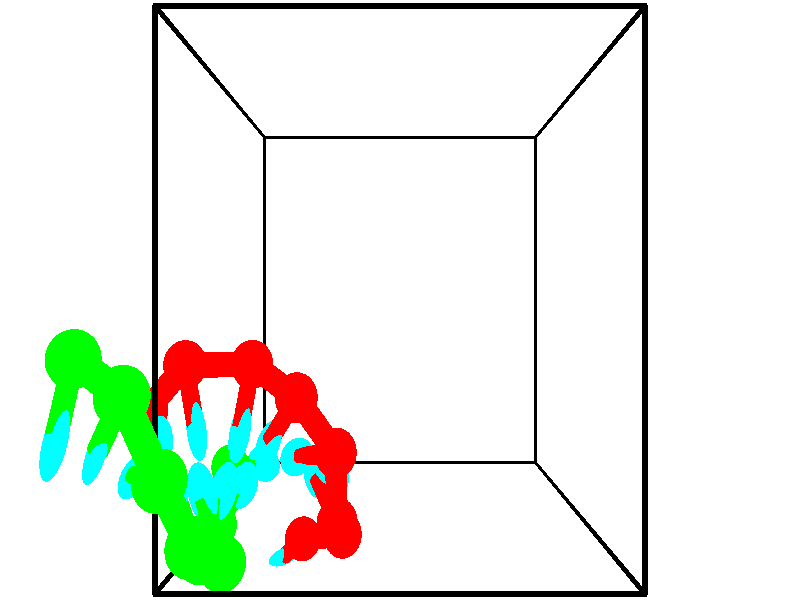 // switches for output
#declare DRAW_BASES = 1; // possible values are 0, 1; only relevant for DNA ribbons
#declare DRAW_BASES_TYPE = 3; // possible values are 1, 2, 3; only relevant for DNA ribbons
#declare DRAW_FOG = 0; // set to 1 to enable fog

#include "colors.inc"

#include "transforms.inc"
background { rgb <1, 1, 1>}

#default {
   normal{
       ripples 0.25
       frequency 0.20
       turbulence 0.2
       lambda 5
   }
	finish {
		phong 0.1
		phong_size 40.
	}
}

// original window dimensions: 1024x640


// camera settings

camera {
	sky <-0, 1, 0>
	up <-0, 1, 0>
	right 1.6 * <1, 0, 0>
	location <2.5, 2.5, 11.1562>
	look_at <2.5, 2.5, 2.5>
	direction <0, 0, -8.6562>
	angle 67.0682
}


# declare cpy_camera_pos = <2.5, 2.5, 11.1562>;
# if (DRAW_FOG = 1)
fog {
	fog_type 2
	up vnormalize(cpy_camera_pos)
	color rgbt<1,1,1,0.3>
	distance 1e-5
	fog_alt 3e-3
	fog_offset 4
}
# end


// LIGHTS

# declare lum = 6;
global_settings {
	ambient_light rgb lum * <0.05, 0.05, 0.05>
	max_trace_level 15
}# declare cpy_direct_light_amount = 0.25;
light_source
{	1000 * <-1, -1, 1>,
	rgb lum * cpy_direct_light_amount
	parallel
}

light_source
{	1000 * <1, 1, -1>,
	rgb lum * cpy_direct_light_amount
	parallel
}

// strand 0

// nucleotide -1

// particle -1
sphere {
	<1.138673, -0.290011, 2.688646> 0.250000
	pigment { color rgbt <1,0,0,0> }
	no_shadow
}
cylinder {
	<0.933350, -0.505165, 2.421156>,  <0.810155, -0.634258, 2.260662>, 0.100000
	pigment { color rgbt <1,0,0,0> }
	no_shadow
}
cylinder {
	<0.933350, -0.505165, 2.421156>,  <1.138673, -0.290011, 2.688646>, 0.100000
	pigment { color rgbt <1,0,0,0> }
	no_shadow
}

// particle -1
sphere {
	<0.933350, -0.505165, 2.421156> 0.100000
	pigment { color rgbt <1,0,0,0> }
	no_shadow
}
sphere {
	0, 1
	scale<0.080000,0.200000,0.300000>
	matrix <-0.237217, 0.837783, -0.491781,
		0.824769, -0.093801, -0.557635,
		-0.513307, -0.537886, -0.668727,
		0.779357, -0.666531, 2.220539>
	pigment { color rgbt <0,1,1,0> }
	no_shadow
}
cylinder {
	<1.742425, -0.088788, 3.165642>,  <1.138673, -0.290011, 2.688646>, 0.130000
	pigment { color rgbt <1,0,0,0> }
	no_shadow
}

// nucleotide -1

// particle -1
sphere {
	<1.742425, -0.088788, 3.165642> 0.250000
	pigment { color rgbt <1,0,0,0> }
	no_shadow
}
cylinder {
	<1.690620, 0.288559, 3.043472>,  <1.659538, 0.514967, 2.970171>, 0.100000
	pigment { color rgbt <1,0,0,0> }
	no_shadow
}
cylinder {
	<1.690620, 0.288559, 3.043472>,  <1.742425, -0.088788, 3.165642>, 0.100000
	pigment { color rgbt <1,0,0,0> }
	no_shadow
}

// particle -1
sphere {
	<1.690620, 0.288559, 3.043472> 0.100000
	pigment { color rgbt <1,0,0,0> }
	no_shadow
}
sphere {
	0, 1
	scale<0.080000,0.200000,0.300000>
	matrix <-0.595536, 0.172275, 0.784639,
		0.792820, 0.283511, 0.539498,
		-0.129512, 0.943368, -0.305423,
		1.651767, 0.571569, 2.951845>
	pigment { color rgbt <0,1,1,0> }
	no_shadow
}
cylinder {
	<1.729864, 0.222001, 3.760025>,  <1.742425, -0.088788, 3.165642>, 0.130000
	pigment { color rgbt <1,0,0,0> }
	no_shadow
}

// nucleotide -1

// particle -1
sphere {
	<1.729864, 0.222001, 3.760025> 0.250000
	pigment { color rgbt <1,0,0,0> }
	no_shadow
}
cylinder {
	<1.540771, 0.438988, 3.482246>,  <1.427316, 0.569180, 3.315579>, 0.100000
	pigment { color rgbt <1,0,0,0> }
	no_shadow
}
cylinder {
	<1.540771, 0.438988, 3.482246>,  <1.729864, 0.222001, 3.760025>, 0.100000
	pigment { color rgbt <1,0,0,0> }
	no_shadow
}

// particle -1
sphere {
	<1.540771, 0.438988, 3.482246> 0.100000
	pigment { color rgbt <1,0,0,0> }
	no_shadow
}
sphere {
	0, 1
	scale<0.080000,0.200000,0.300000>
	matrix <-0.700083, 0.247410, 0.669830,
		0.535173, 0.802820, 0.262813,
		-0.472730, 0.542466, -0.694447,
		1.398952, 0.601727, 3.273912>
	pigment { color rgbt <0,1,1,0> }
	no_shadow
}
cylinder {
	<1.730304, 0.972298, 3.920928>,  <1.729864, 0.222001, 3.760025>, 0.130000
	pigment { color rgbt <1,0,0,0> }
	no_shadow
}

// nucleotide -1

// particle -1
sphere {
	<1.730304, 0.972298, 3.920928> 0.250000
	pigment { color rgbt <1,0,0,0> }
	no_shadow
}
cylinder {
	<1.420776, 0.897110, 3.678978>,  <1.235060, 0.851997, 3.533808>, 0.100000
	pigment { color rgbt <1,0,0,0> }
	no_shadow
}
cylinder {
	<1.420776, 0.897110, 3.678978>,  <1.730304, 0.972298, 3.920928>, 0.100000
	pigment { color rgbt <1,0,0,0> }
	no_shadow
}

// particle -1
sphere {
	<1.420776, 0.897110, 3.678978> 0.100000
	pigment { color rgbt <1,0,0,0> }
	no_shadow
}
sphere {
	0, 1
	scale<0.080000,0.200000,0.300000>
	matrix <-0.632839, 0.269891, 0.725723,
		0.026837, 0.944366, -0.327801,
		-0.773818, -0.187969, -0.604875,
		1.188631, 0.840719, 3.497516>
	pigment { color rgbt <0,1,1,0> }
	no_shadow
}
cylinder {
	<1.268849, 1.532467, 3.977234>,  <1.730304, 0.972298, 3.920928>, 0.130000
	pigment { color rgbt <1,0,0,0> }
	no_shadow
}

// nucleotide -1

// particle -1
sphere {
	<1.268849, 1.532467, 3.977234> 0.250000
	pigment { color rgbt <1,0,0,0> }
	no_shadow
}
cylinder {
	<1.042702, 1.238251, 3.827921>,  <0.907013, 1.061721, 3.738333>, 0.100000
	pigment { color rgbt <1,0,0,0> }
	no_shadow
}
cylinder {
	<1.042702, 1.238251, 3.827921>,  <1.268849, 1.532467, 3.977234>, 0.100000
	pigment { color rgbt <1,0,0,0> }
	no_shadow
}

// particle -1
sphere {
	<1.042702, 1.238251, 3.827921> 0.100000
	pigment { color rgbt <1,0,0,0> }
	no_shadow
}
sphere {
	0, 1
	scale<0.080000,0.200000,0.300000>
	matrix <-0.719734, 0.218857, 0.658851,
		-0.402915, 0.641158, -0.653128,
		-0.565369, -0.735539, -0.373282,
		0.873091, 1.017589, 3.715936>
	pigment { color rgbt <0,1,1,0> }
	no_shadow
}
cylinder {
	<0.692949, 1.843867, 3.774428>,  <1.268849, 1.532467, 3.977234>, 0.130000
	pigment { color rgbt <1,0,0,0> }
	no_shadow
}

// nucleotide -1

// particle -1
sphere {
	<0.692949, 1.843867, 3.774428> 0.250000
	pigment { color rgbt <1,0,0,0> }
	no_shadow
}
cylinder {
	<0.621849, 1.455505, 3.838617>,  <0.579189, 1.222489, 3.877131>, 0.100000
	pigment { color rgbt <1,0,0,0> }
	no_shadow
}
cylinder {
	<0.621849, 1.455505, 3.838617>,  <0.692949, 1.843867, 3.774428>, 0.100000
	pigment { color rgbt <1,0,0,0> }
	no_shadow
}

// particle -1
sphere {
	<0.621849, 1.455505, 3.838617> 0.100000
	pigment { color rgbt <1,0,0,0> }
	no_shadow
}
sphere {
	0, 1
	scale<0.080000,0.200000,0.300000>
	matrix <-0.710497, 0.239444, 0.661710,
		-0.680880, 0.003604, -0.732386,
		-0.177751, -0.970904, 0.160472,
		0.568524, 1.164234, 3.886759>
	pigment { color rgbt <0,1,1,0> }
	no_shadow
}
cylinder {
	<-0.108849, 1.843373, 3.825115>,  <0.692949, 1.843867, 3.774428>, 0.130000
	pigment { color rgbt <1,0,0,0> }
	no_shadow
}

// nucleotide -1

// particle -1
sphere {
	<-0.108849, 1.843373, 3.825115> 0.250000
	pigment { color rgbt <1,0,0,0> }
	no_shadow
}
cylinder {
	<0.014526, 1.487175, 3.958912>,  <0.088551, 1.273456, 4.039190>, 0.100000
	pigment { color rgbt <1,0,0,0> }
	no_shadow
}
cylinder {
	<0.014526, 1.487175, 3.958912>,  <-0.108849, 1.843373, 3.825115>, 0.100000
	pigment { color rgbt <1,0,0,0> }
	no_shadow
}

// particle -1
sphere {
	<0.014526, 1.487175, 3.958912> 0.100000
	pigment { color rgbt <1,0,0,0> }
	no_shadow
}
sphere {
	0, 1
	scale<0.080000,0.200000,0.300000>
	matrix <-0.735301, -0.000107, 0.677741,
		-0.603489, -0.454993, -0.654815,
		0.308437, -0.890495, 0.334492,
		0.107058, 1.220026, 4.059259>
	pigment { color rgbt <0,1,1,0> }
	no_shadow
}
cylinder {
	<-0.606994, 1.357542, 3.768457>,  <-0.108849, 1.843373, 3.825115>, 0.130000
	pigment { color rgbt <1,0,0,0> }
	no_shadow
}

// nucleotide -1

// particle -1
sphere {
	<-0.606994, 1.357542, 3.768457> 0.250000
	pigment { color rgbt <1,0,0,0> }
	no_shadow
}
cylinder {
	<-0.373787, 1.260437, 4.078594>,  <-0.233863, 1.202174, 4.264677>, 0.100000
	pigment { color rgbt <1,0,0,0> }
	no_shadow
}
cylinder {
	<-0.373787, 1.260437, 4.078594>,  <-0.606994, 1.357542, 3.768457>, 0.100000
	pigment { color rgbt <1,0,0,0> }
	no_shadow
}

// particle -1
sphere {
	<-0.373787, 1.260437, 4.078594> 0.100000
	pigment { color rgbt <1,0,0,0> }
	no_shadow
}
sphere {
	0, 1
	scale<0.080000,0.200000,0.300000>
	matrix <-0.777961, 0.108328, 0.618904,
		-0.234238, -0.964018, -0.125703,
		0.583017, -0.242763, 0.775343,
		-0.198882, 1.187608, 4.311197>
	pigment { color rgbt <0,1,1,0> }
	no_shadow
}
// strand 1

// nucleotide -1

// particle -1
sphere {
	<-0.761026, 2.007277, 5.124625> 0.250000
	pigment { color rgbt <0,1,0,0> }
	no_shadow
}
cylinder {
	<-0.787842, 1.634514, 5.267202>,  <-0.803931, 1.410856, 5.352749>, 0.100000
	pigment { color rgbt <0,1,0,0> }
	no_shadow
}
cylinder {
	<-0.787842, 1.634514, 5.267202>,  <-0.761026, 2.007277, 5.124625>, 0.100000
	pigment { color rgbt <0,1,0,0> }
	no_shadow
}

// particle -1
sphere {
	<-0.787842, 1.634514, 5.267202> 0.100000
	pigment { color rgbt <0,1,0,0> }
	no_shadow
}
sphere {
	0, 1
	scale<0.080000,0.200000,0.300000>
	matrix <0.609951, -0.320996, -0.724514,
		0.789598, 0.168843, 0.589938,
		-0.067039, -0.931908, 0.356444,
		-0.807954, 1.354941, 5.374135>
	pigment { color rgbt <0,1,1,0> }
	no_shadow
}
cylinder {
	<-0.140988, 1.734434, 5.415748>,  <-0.761026, 2.007277, 5.124625>, 0.130000
	pigment { color rgbt <0,1,0,0> }
	no_shadow
}

// nucleotide -1

// particle -1
sphere {
	<-0.140988, 1.734434, 5.415748> 0.250000
	pigment { color rgbt <0,1,0,0> }
	no_shadow
}
cylinder {
	<-0.361374, 1.437561, 5.263115>,  <-0.493605, 1.259437, 5.171535>, 0.100000
	pigment { color rgbt <0,1,0,0> }
	no_shadow
}
cylinder {
	<-0.361374, 1.437561, 5.263115>,  <-0.140988, 1.734434, 5.415748>, 0.100000
	pigment { color rgbt <0,1,0,0> }
	no_shadow
}

// particle -1
sphere {
	<-0.361374, 1.437561, 5.263115> 0.100000
	pigment { color rgbt <0,1,0,0> }
	no_shadow
}
sphere {
	0, 1
	scale<0.080000,0.200000,0.300000>
	matrix <0.785608, -0.307020, -0.537176,
		0.281530, -0.595738, 0.752221,
		-0.550963, -0.742182, -0.381581,
		-0.526663, 1.214906, 5.148641>
	pigment { color rgbt <0,1,1,0> }
	no_shadow
}
cylinder {
	<0.222340, 1.071078, 5.436323>,  <-0.140988, 1.734434, 5.415748>, 0.130000
	pigment { color rgbt <0,1,0,0> }
	no_shadow
}

// nucleotide -1

// particle -1
sphere {
	<0.222340, 1.071078, 5.436323> 0.250000
	pigment { color rgbt <0,1,0,0> }
	no_shadow
}
cylinder {
	<-0.048088, 1.020340, 5.145988>,  <-0.210345, 0.989897, 4.971788>, 0.100000
	pigment { color rgbt <0,1,0,0> }
	no_shadow
}
cylinder {
	<-0.048088, 1.020340, 5.145988>,  <0.222340, 1.071078, 5.436323>, 0.100000
	pigment { color rgbt <0,1,0,0> }
	no_shadow
}

// particle -1
sphere {
	<-0.048088, 1.020340, 5.145988> 0.100000
	pigment { color rgbt <0,1,0,0> }
	no_shadow
}
sphere {
	0, 1
	scale<0.080000,0.200000,0.300000>
	matrix <0.664890, -0.529573, -0.526758,
		-0.317566, -0.838727, 0.442367,
		-0.676072, -0.126845, -0.725836,
		-0.250909, 0.982287, 4.928237>
	pigment { color rgbt <0,1,1,0> }
	no_shadow
}
cylinder {
	<0.442527, 0.464652, 5.198749>,  <0.222340, 1.071078, 5.436323>, 0.130000
	pigment { color rgbt <0,1,0,0> }
	no_shadow
}

// nucleotide -1

// particle -1
sphere {
	<0.442527, 0.464652, 5.198749> 0.250000
	pigment { color rgbt <0,1,0,0> }
	no_shadow
}
cylinder {
	<0.239067, 0.660187, 4.915253>,  <0.116991, 0.777508, 4.745155>, 0.100000
	pigment { color rgbt <0,1,0,0> }
	no_shadow
}
cylinder {
	<0.239067, 0.660187, 4.915253>,  <0.442527, 0.464652, 5.198749>, 0.100000
	pigment { color rgbt <0,1,0,0> }
	no_shadow
}

// particle -1
sphere {
	<0.239067, 0.660187, 4.915253> 0.100000
	pigment { color rgbt <0,1,0,0> }
	no_shadow
}
sphere {
	0, 1
	scale<0.080000,0.200000,0.300000>
	matrix <0.617356, -0.366703, -0.695989,
		-0.600122, -0.791560, -0.115263,
		-0.508651, 0.488837, -0.708741,
		0.086472, 0.806838, 4.702631>
	pigment { color rgbt <0,1,1,0> }
	no_shadow
}
cylinder {
	<0.537176, 0.063117, 4.474835>,  <0.442527, 0.464652, 5.198749>, 0.130000
	pigment { color rgbt <0,1,0,0> }
	no_shadow
}

// nucleotide -1

// particle -1
sphere {
	<0.537176, 0.063117, 4.474835> 0.250000
	pigment { color rgbt <0,1,0,0> }
	no_shadow
}
cylinder {
	<0.370605, 0.407608, 4.358301>,  <0.270663, 0.614303, 4.288381>, 0.100000
	pigment { color rgbt <0,1,0,0> }
	no_shadow
}
cylinder {
	<0.370605, 0.407608, 4.358301>,  <0.537176, 0.063117, 4.474835>, 0.100000
	pigment { color rgbt <0,1,0,0> }
	no_shadow
}

// particle -1
sphere {
	<0.370605, 0.407608, 4.358301> 0.100000
	pigment { color rgbt <0,1,0,0> }
	no_shadow
}
sphere {
	0, 1
	scale<0.080000,0.200000,0.300000>
	matrix <0.449993, -0.083196, -0.889148,
		-0.789998, -0.501363, -0.352901,
		-0.416426, 0.861228, -0.291334,
		0.245678, 0.665976, 4.270901>
	pigment { color rgbt <0,1,1,0> }
	no_shadow
}
cylinder {
	<0.121491, -0.073083, 3.942127>,  <0.537176, 0.063117, 4.474835>, 0.130000
	pigment { color rgbt <0,1,0,0> }
	no_shadow
}

// nucleotide -1

// particle -1
sphere {
	<0.121491, -0.073083, 3.942127> 0.250000
	pigment { color rgbt <0,1,0,0> }
	no_shadow
}
cylinder {
	<0.263008, 0.299553, 3.908733>,  <0.347919, 0.523135, 3.888697>, 0.100000
	pigment { color rgbt <0,1,0,0> }
	no_shadow
}
cylinder {
	<0.263008, 0.299553, 3.908733>,  <0.121491, -0.073083, 3.942127>, 0.100000
	pigment { color rgbt <0,1,0,0> }
	no_shadow
}

// particle -1
sphere {
	<0.263008, 0.299553, 3.908733> 0.100000
	pigment { color rgbt <0,1,0,0> }
	no_shadow
}
sphere {
	0, 1
	scale<0.080000,0.200000,0.300000>
	matrix <0.460798, -0.251279, -0.851190,
		-0.813938, 0.262676, -0.518176,
		0.353794, 0.931590, -0.083485,
		0.369146, 0.579030, 3.883688>
	pigment { color rgbt <0,1,1,0> }
	no_shadow
}
cylinder {
	<0.108183, 0.033142, 3.266597>,  <0.121491, -0.073083, 3.942127>, 0.130000
	pigment { color rgbt <0,1,0,0> }
	no_shadow
}

// nucleotide -1

// particle -1
sphere {
	<0.108183, 0.033142, 3.266597> 0.250000
	pigment { color rgbt <0,1,0,0> }
	no_shadow
}
cylinder {
	<0.341354, 0.325058, 3.409482>,  <0.481257, 0.500207, 3.495213>, 0.100000
	pigment { color rgbt <0,1,0,0> }
	no_shadow
}
cylinder {
	<0.341354, 0.325058, 3.409482>,  <0.108183, 0.033142, 3.266597>, 0.100000
	pigment { color rgbt <0,1,0,0> }
	no_shadow
}

// particle -1
sphere {
	<0.341354, 0.325058, 3.409482> 0.100000
	pigment { color rgbt <0,1,0,0> }
	no_shadow
}
sphere {
	0, 1
	scale<0.080000,0.200000,0.300000>
	matrix <0.534628, -0.013445, -0.844980,
		-0.611855, 0.683540, -0.398003,
		0.582929, 0.729789, 0.357214,
		0.516233, 0.543995, 3.516646>
	pigment { color rgbt <0,1,1,0> }
	no_shadow
}
cylinder {
	<0.136586, 0.572290, 2.756597>,  <0.108183, 0.033142, 3.266597>, 0.130000
	pigment { color rgbt <0,1,0,0> }
	no_shadow
}

// nucleotide -1

// particle -1
sphere {
	<0.136586, 0.572290, 2.756597> 0.250000
	pigment { color rgbt <0,1,0,0> }
	no_shadow
}
cylinder {
	<0.454224, 0.640846, 2.989848>,  <0.644806, 0.681980, 3.129799>, 0.100000
	pigment { color rgbt <0,1,0,0> }
	no_shadow
}
cylinder {
	<0.454224, 0.640846, 2.989848>,  <0.136586, 0.572290, 2.756597>, 0.100000
	pigment { color rgbt <0,1,0,0> }
	no_shadow
}

// particle -1
sphere {
	<0.454224, 0.640846, 2.989848> 0.100000
	pigment { color rgbt <0,1,0,0> }
	no_shadow
}
sphere {
	0, 1
	scale<0.080000,0.200000,0.300000>
	matrix <0.570927, 0.118716, -0.812372,
		-0.208460, 0.978024, -0.003581,
		0.794095, 0.171392, 0.583128,
		0.692452, 0.692264, 3.164787>
	pigment { color rgbt <0,1,1,0> }
	no_shadow
}
// box output
cylinder {
	<0.000000, 0.000000, 0.000000>,  <5.000000, 0.000000, 0.000000>, 0.025000
	pigment { color rgbt <0,0,0,0> }
	no_shadow
}
cylinder {
	<0.000000, 0.000000, 0.000000>,  <0.000000, 5.000000, 0.000000>, 0.025000
	pigment { color rgbt <0,0,0,0> }
	no_shadow
}
cylinder {
	<0.000000, 0.000000, 0.000000>,  <0.000000, 0.000000, 5.000000>, 0.025000
	pigment { color rgbt <0,0,0,0> }
	no_shadow
}
cylinder {
	<5.000000, 5.000000, 5.000000>,  <0.000000, 5.000000, 5.000000>, 0.025000
	pigment { color rgbt <0,0,0,0> }
	no_shadow
}
cylinder {
	<5.000000, 5.000000, 5.000000>,  <5.000000, 0.000000, 5.000000>, 0.025000
	pigment { color rgbt <0,0,0,0> }
	no_shadow
}
cylinder {
	<5.000000, 5.000000, 5.000000>,  <5.000000, 5.000000, 0.000000>, 0.025000
	pigment { color rgbt <0,0,0,0> }
	no_shadow
}
cylinder {
	<0.000000, 0.000000, 5.000000>,  <0.000000, 5.000000, 5.000000>, 0.025000
	pigment { color rgbt <0,0,0,0> }
	no_shadow
}
cylinder {
	<0.000000, 0.000000, 5.000000>,  <5.000000, 0.000000, 5.000000>, 0.025000
	pigment { color rgbt <0,0,0,0> }
	no_shadow
}
cylinder {
	<5.000000, 5.000000, 0.000000>,  <0.000000, 5.000000, 0.000000>, 0.025000
	pigment { color rgbt <0,0,0,0> }
	no_shadow
}
cylinder {
	<5.000000, 5.000000, 0.000000>,  <5.000000, 0.000000, 0.000000>, 0.025000
	pigment { color rgbt <0,0,0,0> }
	no_shadow
}
cylinder {
	<5.000000, 0.000000, 5.000000>,  <5.000000, 0.000000, 0.000000>, 0.025000
	pigment { color rgbt <0,0,0,0> }
	no_shadow
}
cylinder {
	<0.000000, 5.000000, 0.000000>,  <0.000000, 5.000000, 5.000000>, 0.025000
	pigment { color rgbt <0,0,0,0> }
	no_shadow
}
// end of box output
